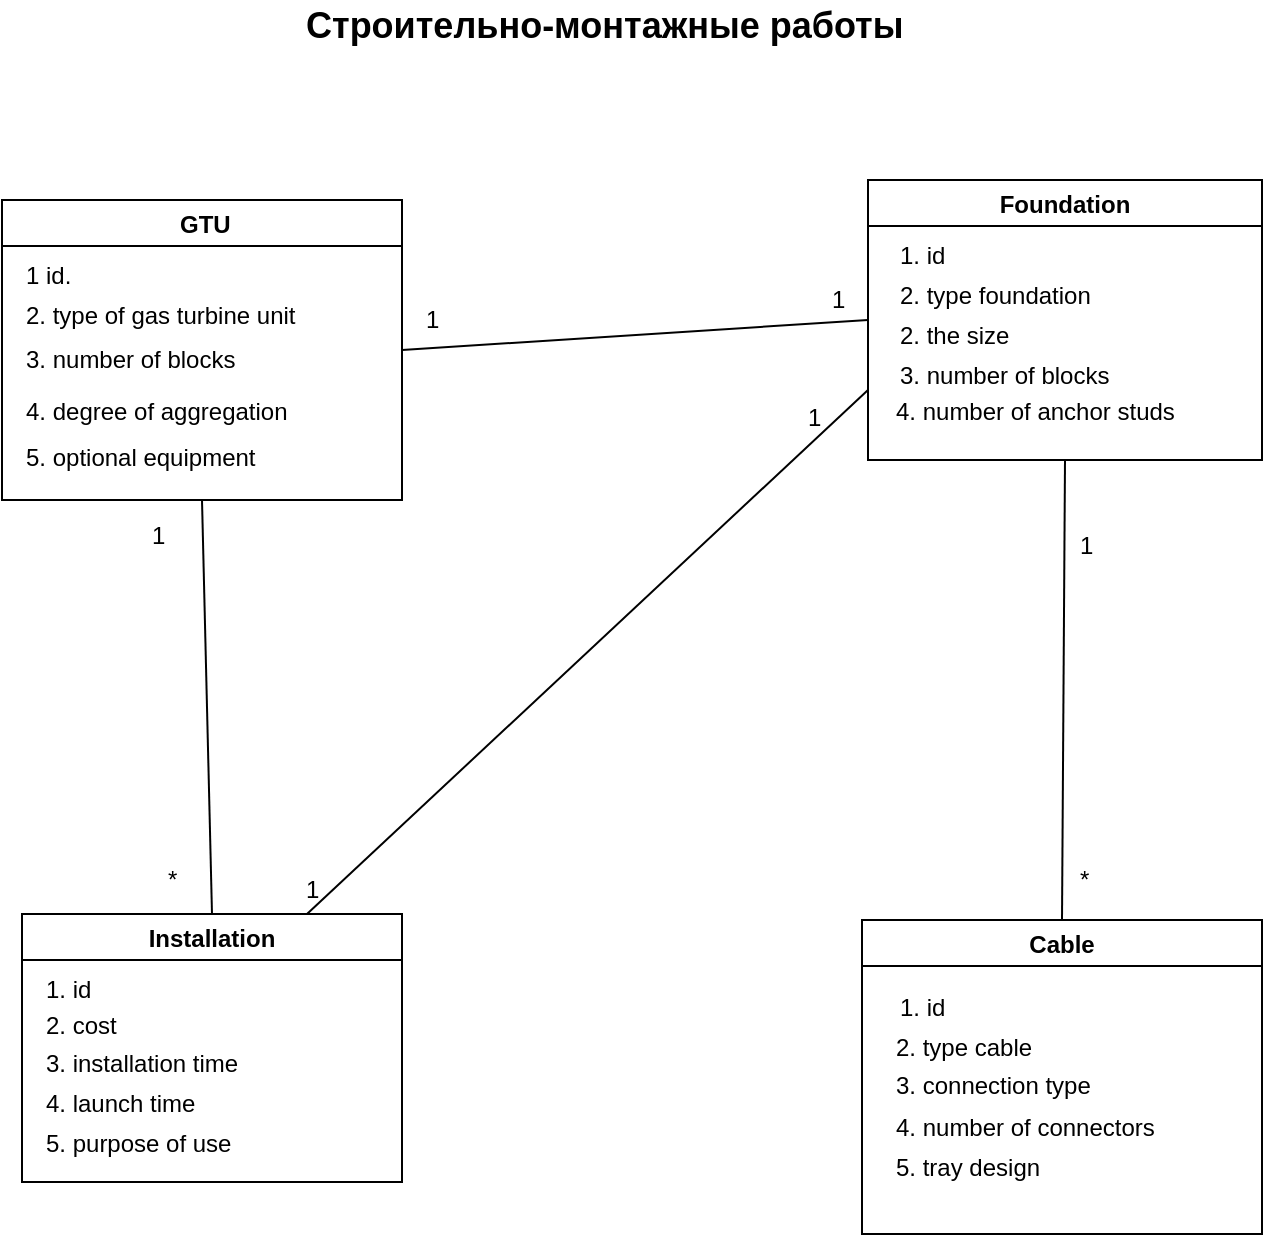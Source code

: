 <mxfile version="10.6.3" type="device"><diagram id="Kv6C-UbU86d9QcSCECsq" name="Page-1"><mxGraphModel dx="1394" dy="771" grid="1" gridSize="10" guides="1" tooltips="1" connect="1" arrows="1" fold="1" page="1" pageScale="1" pageWidth="827" pageHeight="1169" math="0" shadow="0"><root><mxCell id="0"/><mxCell id="1" parent="0"/><mxCell id="36czdPzw2NS5qnoWeWPM-1" value="&lt;font style=&quot;font-size: 18px&quot;&gt;&lt;b&gt;Строительно-монтажные работы&lt;br&gt;&lt;/b&gt;&lt;/font&gt;&lt;br&gt;" style="text;html=1;resizable=0;points=[];autosize=1;align=left;verticalAlign=top;spacingTop=-4;" vertex="1" parent="1"><mxGeometry x="300" y="90" width="310" height="30" as="geometry"/></mxCell><mxCell id="36czdPzw2NS5qnoWeWPM-2" value=" GTU" style="swimlane;" vertex="1" parent="1"><mxGeometry x="150" y="190" width="200" height="150" as="geometry"/></mxCell><mxCell id="36czdPzw2NS5qnoWeWPM-4" value="4.&amp;nbsp;degree of aggregation" style="text;html=1;resizable=0;points=[];autosize=1;align=left;verticalAlign=top;spacingTop=-4;" vertex="1" parent="36czdPzw2NS5qnoWeWPM-2"><mxGeometry x="10" y="96" width="150" height="20" as="geometry"/></mxCell><mxCell id="36czdPzw2NS5qnoWeWPM-3" value="3. number of blocks" style="text;html=1;resizable=0;points=[];autosize=1;align=left;verticalAlign=top;spacingTop=-4;" vertex="1" parent="36czdPzw2NS5qnoWeWPM-2"><mxGeometry x="10" y="70" width="120" height="20" as="geometry"/></mxCell><mxCell id="36czdPzw2NS5qnoWeWPM-5" value="2.&amp;nbsp;type of gas turbine unit" style="text;html=1;resizable=0;points=[];autosize=1;align=left;verticalAlign=top;spacingTop=-4;" vertex="1" parent="36czdPzw2NS5qnoWeWPM-2"><mxGeometry x="10" y="48" width="150" height="20" as="geometry"/></mxCell><mxCell id="36czdPzw2NS5qnoWeWPM-11" value="Installation" style="swimlane;" vertex="1" parent="1"><mxGeometry x="160" y="547" width="190" height="134" as="geometry"/></mxCell><mxCell id="36czdPzw2NS5qnoWeWPM-12" value="2. &lt;span&gt;cost&lt;/span&gt;" style="text;html=1;resizable=0;points=[];autosize=1;align=left;verticalAlign=top;spacingTop=-4;" vertex="1" parent="36czdPzw2NS5qnoWeWPM-11"><mxGeometry x="10" y="45.5" width="50" height="20" as="geometry"/></mxCell><mxCell id="36czdPzw2NS5qnoWeWPM-43" value="1. id" style="text;html=1;resizable=0;points=[];autosize=1;align=left;verticalAlign=top;spacingTop=-4;" vertex="1" parent="36czdPzw2NS5qnoWeWPM-11"><mxGeometry x="10" y="27.5" width="40" height="20" as="geometry"/></mxCell><mxCell id="36czdPzw2NS5qnoWeWPM-13" value="3.&amp;nbsp;installation time" style="text;html=1;resizable=0;points=[];autosize=1;align=left;verticalAlign=top;spacingTop=-4;" vertex="1" parent="1"><mxGeometry x="170" y="612" width="110" height="20" as="geometry"/></mxCell><mxCell id="36czdPzw2NS5qnoWeWPM-14" value="4.&amp;nbsp;launch time" style="text;html=1;resizable=0;points=[];autosize=1;align=left;verticalAlign=top;spacingTop=-4;" vertex="1" parent="1"><mxGeometry x="170" y="632" width="90" height="20" as="geometry"/></mxCell><mxCell id="36czdPzw2NS5qnoWeWPM-15" value="5.&amp;nbsp;purpose of use" style="text;html=1;resizable=0;points=[];autosize=1;align=left;verticalAlign=top;spacingTop=-4;" vertex="1" parent="1"><mxGeometry x="170" y="652" width="110" height="20" as="geometry"/></mxCell><mxCell id="36czdPzw2NS5qnoWeWPM-16" value="Foundation" style="swimlane;strokeColor=#000000;fillColor=#ffffff;gradientColor=none;" vertex="1" parent="1"><mxGeometry x="583" y="180" width="197" height="140" as="geometry"/></mxCell><mxCell id="36czdPzw2NS5qnoWeWPM-20" value="4.&amp;nbsp;number of anchor studs" style="text;html=1;resizable=0;points=[];autosize=1;align=left;verticalAlign=top;spacingTop=-4;" vertex="1" parent="36czdPzw2NS5qnoWeWPM-16"><mxGeometry x="12" y="106" width="150" height="20" as="geometry"/></mxCell><mxCell id="36czdPzw2NS5qnoWeWPM-17" value="2. type foundation" style="text;html=1;resizable=0;points=[];autosize=1;align=left;verticalAlign=top;spacingTop=-4;" vertex="1" parent="1"><mxGeometry x="597" y="228" width="110" height="20" as="geometry"/></mxCell><mxCell id="36czdPzw2NS5qnoWeWPM-18" value="2.&amp;nbsp;the size" style="text;html=1;resizable=0;points=[];autosize=1;align=left;verticalAlign=top;spacingTop=-4;" vertex="1" parent="1"><mxGeometry x="597" y="248" width="70" height="20" as="geometry"/></mxCell><mxCell id="36czdPzw2NS5qnoWeWPM-19" value="3.&amp;nbsp;number of blocks" style="text;html=1;resizable=0;points=[];autosize=1;align=left;verticalAlign=top;spacingTop=-4;" vertex="1" parent="1"><mxGeometry x="597" y="268" width="120" height="20" as="geometry"/></mxCell><mxCell id="36czdPzw2NS5qnoWeWPM-21" value="5.&amp;nbsp;optional equipment" style="text;html=1;resizable=0;points=[];autosize=1;align=left;verticalAlign=top;spacingTop=-4;" vertex="1" parent="1"><mxGeometry x="160" y="309" width="130" height="20" as="geometry"/></mxCell><mxCell id="36czdPzw2NS5qnoWeWPM-22" value="Сable" style="swimlane;strokeColor=#000000;fillColor=#ffffff;gradientColor=none;" vertex="1" parent="1"><mxGeometry x="580" y="550" width="200" height="157" as="geometry"/></mxCell><mxCell id="36czdPzw2NS5qnoWeWPM-25" value="4.&amp;nbsp;number of connectors" style="text;html=1;resizable=0;points=[];autosize=1;align=left;verticalAlign=top;spacingTop=-4;" vertex="1" parent="36czdPzw2NS5qnoWeWPM-22"><mxGeometry x="15" y="93.5" width="140" height="20" as="geometry"/></mxCell><mxCell id="36czdPzw2NS5qnoWeWPM-26" value="2. type cable" style="text;html=1;resizable=0;points=[];autosize=1;align=left;verticalAlign=top;spacingTop=-4;" vertex="1" parent="36czdPzw2NS5qnoWeWPM-22"><mxGeometry x="15" y="54" width="80" height="20" as="geometry"/></mxCell><mxCell id="36czdPzw2NS5qnoWeWPM-24" value="5.&amp;nbsp;tray design" style="text;html=1;resizable=0;points=[];autosize=1;align=left;verticalAlign=top;spacingTop=-4;" vertex="1" parent="36czdPzw2NS5qnoWeWPM-22"><mxGeometry x="15" y="113.5" width="90" height="20" as="geometry"/></mxCell><mxCell id="36czdPzw2NS5qnoWeWPM-23" value="3.&amp;nbsp;connection type" style="text;html=1;resizable=0;points=[];autosize=1;align=left;verticalAlign=top;spacingTop=-4;" vertex="1" parent="36czdPzw2NS5qnoWeWPM-22"><mxGeometry x="15" y="73" width="110" height="20" as="geometry"/></mxCell><mxCell id="36czdPzw2NS5qnoWeWPM-46" value="1. id" style="text;html=1;resizable=0;points=[];autosize=1;align=left;verticalAlign=top;spacingTop=-4;" vertex="1" parent="36czdPzw2NS5qnoWeWPM-22"><mxGeometry x="17" y="34" width="40" height="20" as="geometry"/></mxCell><mxCell id="36czdPzw2NS5qnoWeWPM-30" value="" style="endArrow=none;html=1;exitX=0.5;exitY=0;exitDx=0;exitDy=0;entryX=0.5;entryY=1;entryDx=0;entryDy=0;" edge="1" parent="1" source="36czdPzw2NS5qnoWeWPM-11" target="36czdPzw2NS5qnoWeWPM-2"><mxGeometry width="50" height="50" relative="1" as="geometry"><mxPoint x="180" y="450" as="sourcePoint"/><mxPoint x="230" y="400" as="targetPoint"/></mxGeometry></mxCell><mxCell id="36czdPzw2NS5qnoWeWPM-31" value="" style="endArrow=none;html=1;exitX=0.75;exitY=0;exitDx=0;exitDy=0;entryX=0;entryY=0.75;entryDx=0;entryDy=0;" edge="1" parent="1" source="36czdPzw2NS5qnoWeWPM-11" target="36czdPzw2NS5qnoWeWPM-16"><mxGeometry width="50" height="50" relative="1" as="geometry"><mxPoint x="350" y="440" as="sourcePoint"/><mxPoint x="400" y="390" as="targetPoint"/></mxGeometry></mxCell><mxCell id="36czdPzw2NS5qnoWeWPM-33" value="" style="endArrow=none;html=1;exitX=1;exitY=0.5;exitDx=0;exitDy=0;entryX=0;entryY=0.5;entryDx=0;entryDy=0;" edge="1" parent="1" source="36czdPzw2NS5qnoWeWPM-2" target="36czdPzw2NS5qnoWeWPM-16"><mxGeometry width="50" height="50" relative="1" as="geometry"><mxPoint x="410" y="270" as="sourcePoint"/><mxPoint x="460" y="220" as="targetPoint"/></mxGeometry></mxCell><mxCell id="36czdPzw2NS5qnoWeWPM-34" value="" style="endArrow=none;html=1;exitX=0.5;exitY=0;exitDx=0;exitDy=0;entryX=0.5;entryY=1;entryDx=0;entryDy=0;" edge="1" parent="1" source="36czdPzw2NS5qnoWeWPM-22" target="36czdPzw2NS5qnoWeWPM-16"><mxGeometry width="50" height="50" relative="1" as="geometry"><mxPoint x="530" y="460" as="sourcePoint"/><mxPoint x="580" y="410" as="targetPoint"/></mxGeometry></mxCell><mxCell id="36czdPzw2NS5qnoWeWPM-35" value="1" style="text;html=1;resizable=0;points=[];autosize=1;align=left;verticalAlign=top;spacingTop=-4;" vertex="1" parent="1"><mxGeometry x="223" y="348" width="20" height="20" as="geometry"/></mxCell><mxCell id="36czdPzw2NS5qnoWeWPM-36" value="*" style="text;html=1;resizable=0;points=[];autosize=1;align=left;verticalAlign=top;spacingTop=-4;" vertex="1" parent="1"><mxGeometry x="231" y="520" width="20" height="20" as="geometry"/></mxCell><mxCell id="36czdPzw2NS5qnoWeWPM-37" value="1" style="text;html=1;resizable=0;points=[];autosize=1;align=left;verticalAlign=top;spacingTop=-4;" vertex="1" parent="1"><mxGeometry x="360" y="240" width="20" height="20" as="geometry"/></mxCell><mxCell id="36czdPzw2NS5qnoWeWPM-38" value="1" style="text;html=1;resizable=0;points=[];autosize=1;align=left;verticalAlign=top;spacingTop=-4;" vertex="1" parent="1"><mxGeometry x="563" y="230" width="20" height="20" as="geometry"/></mxCell><mxCell id="36czdPzw2NS5qnoWeWPM-39" value="1" style="text;html=1;resizable=0;points=[];autosize=1;align=left;verticalAlign=top;spacingTop=-4;" vertex="1" parent="1"><mxGeometry x="687" y="353" width="20" height="20" as="geometry"/></mxCell><mxCell id="36czdPzw2NS5qnoWeWPM-40" value="*" style="text;html=1;resizable=0;points=[];autosize=1;align=left;verticalAlign=top;spacingTop=-4;" vertex="1" parent="1"><mxGeometry x="687" y="520" width="20" height="20" as="geometry"/></mxCell><mxCell id="36czdPzw2NS5qnoWeWPM-41" value="1" style="text;html=1;resizable=0;points=[];autosize=1;align=left;verticalAlign=top;spacingTop=-4;" vertex="1" parent="1"><mxGeometry x="300" y="525" width="20" height="20" as="geometry"/></mxCell><mxCell id="36czdPzw2NS5qnoWeWPM-42" value="1" style="text;html=1;resizable=0;points=[];autosize=1;align=left;verticalAlign=top;spacingTop=-4;" vertex="1" parent="1"><mxGeometry x="551" y="289" width="20" height="20" as="geometry"/></mxCell><mxCell id="36czdPzw2NS5qnoWeWPM-44" value="1 id." style="text;html=1;resizable=0;points=[];autosize=1;align=left;verticalAlign=top;spacingTop=-4;" vertex="1" parent="1"><mxGeometry x="160" y="218" width="40" height="20" as="geometry"/></mxCell><mxCell id="36czdPzw2NS5qnoWeWPM-45" value="1. id" style="text;html=1;resizable=0;points=[];autosize=1;align=left;verticalAlign=top;spacingTop=-4;" vertex="1" parent="1"><mxGeometry x="597" y="208" width="40" height="20" as="geometry"/></mxCell></root></mxGraphModel></diagram></mxfile>